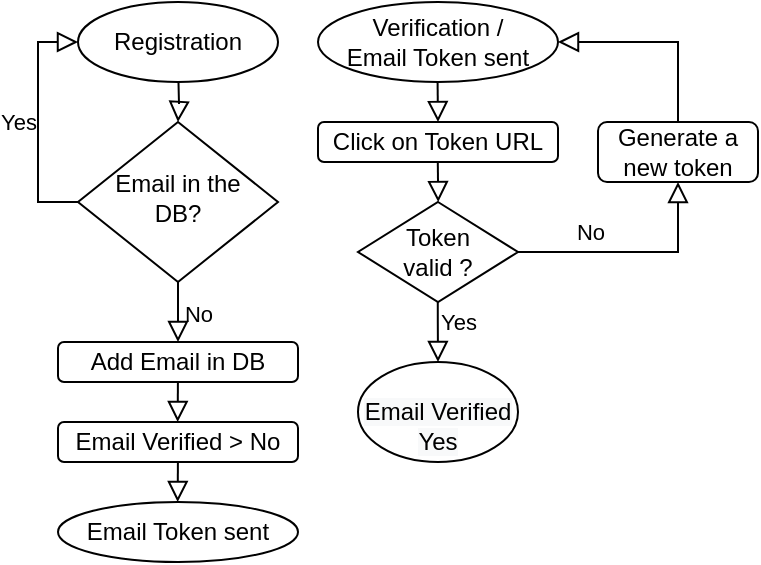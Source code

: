 <mxfile version="20.5.0" type="github">
  <diagram id="C5RBs43oDa-KdzZeNtuy" name="Page-1">
    <mxGraphModel dx="404" dy="371" grid="1" gridSize="10" guides="1" tooltips="1" connect="1" arrows="1" fold="1" page="1" pageScale="1" pageWidth="827" pageHeight="1169" math="0" shadow="0">
      <root>
        <mxCell id="WIyWlLk6GJQsqaUBKTNV-0" />
        <mxCell id="WIyWlLk6GJQsqaUBKTNV-1" parent="WIyWlLk6GJQsqaUBKTNV-0" />
        <mxCell id="WIyWlLk6GJQsqaUBKTNV-2" value="" style="rounded=0;html=1;jettySize=auto;orthogonalLoop=1;fontSize=11;endArrow=block;endFill=0;endSize=8;strokeWidth=1;shadow=0;labelBackgroundColor=none;edgeStyle=orthogonalEdgeStyle;" parent="WIyWlLk6GJQsqaUBKTNV-1" target="WIyWlLk6GJQsqaUBKTNV-6" edge="1">
          <mxGeometry relative="1" as="geometry">
            <mxPoint x="100" y="40" as="sourcePoint" />
          </mxGeometry>
        </mxCell>
        <mxCell id="WIyWlLk6GJQsqaUBKTNV-4" value="No" style="rounded=0;html=1;jettySize=auto;orthogonalLoop=1;fontSize=11;endArrow=block;endFill=0;endSize=8;strokeWidth=1;shadow=0;labelBackgroundColor=none;edgeStyle=orthogonalEdgeStyle;entryX=0.5;entryY=0;entryDx=0;entryDy=0;" parent="WIyWlLk6GJQsqaUBKTNV-1" source="WIyWlLk6GJQsqaUBKTNV-6" edge="1">
          <mxGeometry y="10" relative="1" as="geometry">
            <mxPoint as="offset" />
            <mxPoint x="100" y="180" as="targetPoint" />
            <Array as="points" />
          </mxGeometry>
        </mxCell>
        <mxCell id="WIyWlLk6GJQsqaUBKTNV-6" value="Email in the&lt;br&gt;DB?" style="rhombus;whiteSpace=wrap;html=1;shadow=0;fontFamily=Helvetica;fontSize=12;align=center;strokeWidth=1;spacing=6;spacingTop=-4;" parent="WIyWlLk6GJQsqaUBKTNV-1" vertex="1">
          <mxGeometry x="50" y="70" width="100" height="80" as="geometry" />
        </mxCell>
        <mxCell id="WIyWlLk6GJQsqaUBKTNV-12" value="Add Email in DB&lt;br&gt;" style="rounded=1;whiteSpace=wrap;html=1;fontSize=12;glass=0;strokeWidth=1;shadow=0;" parent="WIyWlLk6GJQsqaUBKTNV-1" vertex="1">
          <mxGeometry x="40" y="180" width="120" height="20" as="geometry" />
        </mxCell>
        <mxCell id="v3FpdHZN3Yp3Ian_TNyM-0" value="Yes" style="edgeStyle=orthogonalEdgeStyle;rounded=0;html=1;jettySize=auto;orthogonalLoop=1;fontSize=11;endArrow=block;endFill=0;endSize=8;strokeWidth=1;shadow=0;labelBackgroundColor=none;exitX=0;exitY=0.5;exitDx=0;exitDy=0;entryX=0;entryY=0.5;entryDx=0;entryDy=0;" edge="1" parent="WIyWlLk6GJQsqaUBKTNV-1" source="WIyWlLk6GJQsqaUBKTNV-6" target="v3FpdHZN3Yp3Ian_TNyM-4">
          <mxGeometry y="10" relative="1" as="geometry">
            <mxPoint as="offset" />
            <mxPoint x="159.973" y="140.021" as="sourcePoint" />
            <mxPoint x="30" y="30" as="targetPoint" />
            <Array as="points">
              <mxPoint x="30" y="110" />
              <mxPoint x="30" y="30" />
            </Array>
          </mxGeometry>
        </mxCell>
        <mxCell id="v3FpdHZN3Yp3Ian_TNyM-4" value="Registration" style="ellipse;whiteSpace=wrap;html=1;" vertex="1" parent="WIyWlLk6GJQsqaUBKTNV-1">
          <mxGeometry x="50" y="10" width="100" height="40" as="geometry" />
        </mxCell>
        <mxCell id="v3FpdHZN3Yp3Ian_TNyM-5" value="Email Verified &amp;gt; No" style="rounded=1;whiteSpace=wrap;html=1;" vertex="1" parent="WIyWlLk6GJQsqaUBKTNV-1">
          <mxGeometry x="40" y="220" width="120" height="20" as="geometry" />
        </mxCell>
        <mxCell id="v3FpdHZN3Yp3Ian_TNyM-7" value="" style="rounded=0;html=1;jettySize=auto;orthogonalLoop=1;fontSize=11;endArrow=block;endFill=0;endSize=8;strokeWidth=1;shadow=0;labelBackgroundColor=none;edgeStyle=orthogonalEdgeStyle;entryX=0.5;entryY=0;entryDx=0;entryDy=0;" edge="1" parent="WIyWlLk6GJQsqaUBKTNV-1">
          <mxGeometry y="10" relative="1" as="geometry">
            <mxPoint as="offset" />
            <mxPoint x="99.96" y="200" as="sourcePoint" />
            <mxPoint x="99.84" y="220" as="targetPoint" />
            <Array as="points" />
          </mxGeometry>
        </mxCell>
        <mxCell id="v3FpdHZN3Yp3Ian_TNyM-9" value="" style="rounded=0;html=1;jettySize=auto;orthogonalLoop=1;fontSize=11;endArrow=block;endFill=0;endSize=8;strokeWidth=1;shadow=0;labelBackgroundColor=none;edgeStyle=orthogonalEdgeStyle;entryX=0.5;entryY=0;entryDx=0;entryDy=0;" edge="1" parent="WIyWlLk6GJQsqaUBKTNV-1">
          <mxGeometry y="10" relative="1" as="geometry">
            <mxPoint as="offset" />
            <mxPoint x="99.96" y="240" as="sourcePoint" />
            <mxPoint x="99.84" y="260" as="targetPoint" />
            <Array as="points" />
          </mxGeometry>
        </mxCell>
        <mxCell id="v3FpdHZN3Yp3Ian_TNyM-10" value="Email Token sent" style="ellipse;whiteSpace=wrap;html=1;" vertex="1" parent="WIyWlLk6GJQsqaUBKTNV-1">
          <mxGeometry x="40" y="260" width="120" height="30" as="geometry" />
        </mxCell>
        <mxCell id="v3FpdHZN3Yp3Ian_TNyM-22" value="Verification /&lt;br&gt;Email Token sent" style="ellipse;whiteSpace=wrap;html=1;" vertex="1" parent="WIyWlLk6GJQsqaUBKTNV-1">
          <mxGeometry x="170" y="10" width="120" height="40" as="geometry" />
        </mxCell>
        <mxCell id="v3FpdHZN3Yp3Ian_TNyM-23" value="Click on Token URL" style="rounded=1;whiteSpace=wrap;html=1;" vertex="1" parent="WIyWlLk6GJQsqaUBKTNV-1">
          <mxGeometry x="170" y="70" width="120" height="20" as="geometry" />
        </mxCell>
        <mxCell id="v3FpdHZN3Yp3Ian_TNyM-24" value="" style="rounded=0;html=1;jettySize=auto;orthogonalLoop=1;fontSize=11;endArrow=block;endFill=0;endSize=8;strokeWidth=1;shadow=0;labelBackgroundColor=none;edgeStyle=orthogonalEdgeStyle;" edge="1" parent="WIyWlLk6GJQsqaUBKTNV-1">
          <mxGeometry relative="1" as="geometry">
            <mxPoint x="229.79" y="50.0" as="sourcePoint" />
            <mxPoint x="230" y="70.0" as="targetPoint" />
          </mxGeometry>
        </mxCell>
        <mxCell id="v3FpdHZN3Yp3Ian_TNyM-25" value="Token&lt;br&gt;valid ?" style="rhombus;whiteSpace=wrap;html=1;" vertex="1" parent="WIyWlLk6GJQsqaUBKTNV-1">
          <mxGeometry x="190" y="110" width="80" height="50" as="geometry" />
        </mxCell>
        <mxCell id="v3FpdHZN3Yp3Ian_TNyM-26" value="" style="rounded=0;html=1;jettySize=auto;orthogonalLoop=1;fontSize=11;endArrow=block;endFill=0;endSize=8;strokeWidth=1;shadow=0;labelBackgroundColor=none;edgeStyle=orthogonalEdgeStyle;" edge="1" parent="WIyWlLk6GJQsqaUBKTNV-1">
          <mxGeometry relative="1" as="geometry">
            <mxPoint x="229.9" y="90.0" as="sourcePoint" />
            <mxPoint x="230.11" y="110.0" as="targetPoint" />
          </mxGeometry>
        </mxCell>
        <mxCell id="v3FpdHZN3Yp3Ian_TNyM-27" value="No" style="rounded=0;html=1;jettySize=auto;orthogonalLoop=1;fontSize=11;endArrow=block;endFill=0;endSize=8;strokeWidth=1;shadow=0;labelBackgroundColor=none;edgeStyle=orthogonalEdgeStyle;exitX=1;exitY=0.5;exitDx=0;exitDy=0;entryX=0.5;entryY=1;entryDx=0;entryDy=0;" edge="1" parent="WIyWlLk6GJQsqaUBKTNV-1" source="v3FpdHZN3Yp3Ian_TNyM-25" target="v3FpdHZN3Yp3Ian_TNyM-28">
          <mxGeometry x="-0.385" y="10" relative="1" as="geometry">
            <mxPoint x="249.9" y="110.0" as="sourcePoint" />
            <mxPoint x="310" y="130" as="targetPoint" />
            <Array as="points">
              <mxPoint x="350" y="135" />
            </Array>
            <mxPoint as="offset" />
          </mxGeometry>
        </mxCell>
        <mxCell id="v3FpdHZN3Yp3Ian_TNyM-28" value="Generate a &lt;br&gt;new token" style="rounded=1;whiteSpace=wrap;html=1;" vertex="1" parent="WIyWlLk6GJQsqaUBKTNV-1">
          <mxGeometry x="310" y="70" width="80" height="30" as="geometry" />
        </mxCell>
        <mxCell id="v3FpdHZN3Yp3Ian_TNyM-29" value="" style="rounded=0;html=1;jettySize=auto;orthogonalLoop=1;fontSize=11;endArrow=block;endFill=0;endSize=8;strokeWidth=1;shadow=0;labelBackgroundColor=none;edgeStyle=orthogonalEdgeStyle;exitX=0.5;exitY=0;exitDx=0;exitDy=0;entryX=1;entryY=0.5;entryDx=0;entryDy=0;" edge="1" parent="WIyWlLk6GJQsqaUBKTNV-1" source="v3FpdHZN3Yp3Ian_TNyM-28" target="v3FpdHZN3Yp3Ian_TNyM-22">
          <mxGeometry relative="1" as="geometry">
            <mxPoint x="280" y="160" as="sourcePoint" />
            <mxPoint x="360" y="20" as="targetPoint" />
            <Array as="points">
              <mxPoint x="350" y="30" />
            </Array>
          </mxGeometry>
        </mxCell>
        <mxCell id="v3FpdHZN3Yp3Ian_TNyM-30" value="Yes" style="rounded=0;html=1;jettySize=auto;orthogonalLoop=1;fontSize=11;endArrow=block;endFill=0;endSize=8;strokeWidth=1;shadow=0;labelBackgroundColor=none;edgeStyle=orthogonalEdgeStyle;" edge="1" parent="WIyWlLk6GJQsqaUBKTNV-1">
          <mxGeometry x="-0.33" y="10" relative="1" as="geometry">
            <mxPoint x="229.89" y="160" as="sourcePoint" />
            <mxPoint x="230" y="190" as="targetPoint" />
            <Array as="points">
              <mxPoint x="230" y="170" />
              <mxPoint x="230" y="170" />
            </Array>
            <mxPoint as="offset" />
          </mxGeometry>
        </mxCell>
        <mxCell id="v3FpdHZN3Yp3Ian_TNyM-32" value="&lt;br&gt;&lt;span style=&quot;color: rgb(0, 0, 0); font-family: Helvetica; font-size: 12px; font-style: normal; font-variant-ligatures: normal; font-variant-caps: normal; font-weight: 400; letter-spacing: normal; orphans: 2; text-align: center; text-indent: 0px; text-transform: none; widows: 2; word-spacing: 0px; -webkit-text-stroke-width: 0px; background-color: rgb(248, 249, 250); text-decoration-thickness: initial; text-decoration-style: initial; text-decoration-color: initial; float: none; display: inline !important;&quot;&gt;Email Verified&lt;br&gt;Yes&lt;/span&gt;&lt;br&gt;" style="ellipse;whiteSpace=wrap;html=1;" vertex="1" parent="WIyWlLk6GJQsqaUBKTNV-1">
          <mxGeometry x="190" y="190" width="80" height="50" as="geometry" />
        </mxCell>
      </root>
    </mxGraphModel>
  </diagram>
</mxfile>
